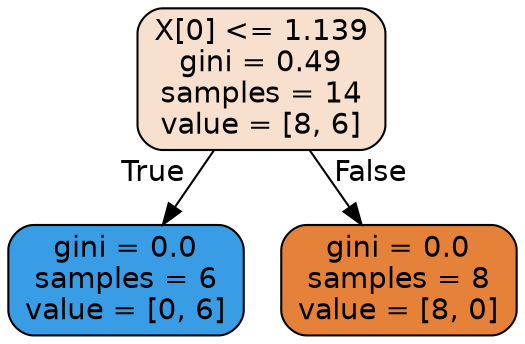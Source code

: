 digraph Tree {
node [shape=box, style="filled, rounded", color="black", fontname="helvetica"] ;
edge [fontname="helvetica"] ;
0 [label="X[0] <= 1.139\ngini = 0.49\nsamples = 14\nvalue = [8, 6]", fillcolor="#f8e0ce"] ;
1 [label="gini = 0.0\nsamples = 6\nvalue = [0, 6]", fillcolor="#399de5"] ;
0 -> 1 [labeldistance=2.5, labelangle=45, headlabel="True"] ;
2 [label="gini = 0.0\nsamples = 8\nvalue = [8, 0]", fillcolor="#e58139"] ;
0 -> 2 [labeldistance=2.5, labelangle=-45, headlabel="False"] ;
}